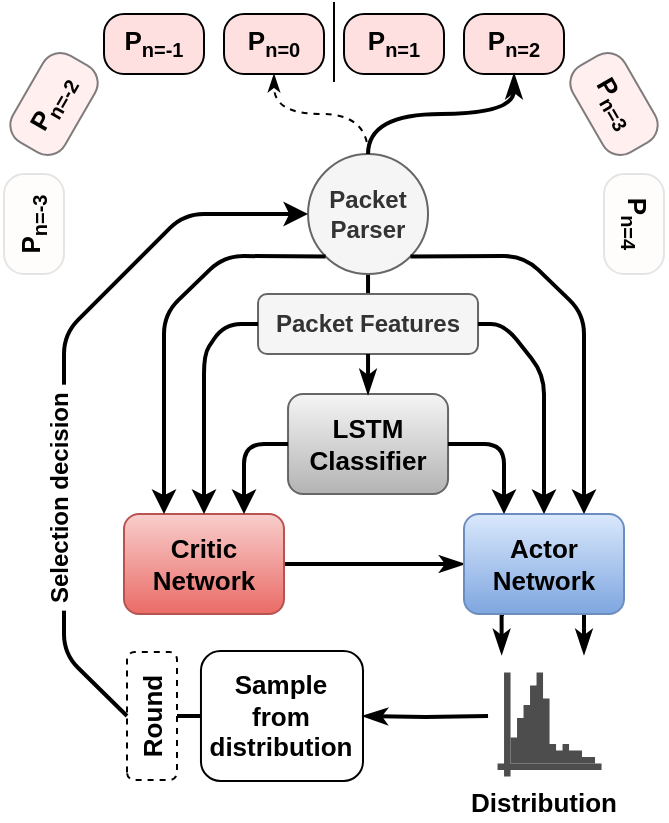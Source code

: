 <mxfile version="12.6.5" type="device"><diagram id="PpCQgsUnJBw1UmQMeTyv" name="Page-1"><mxGraphModel dx="591" dy="521" grid="1" gridSize="10" guides="1" tooltips="1" connect="1" arrows="1" fold="1" page="1" pageScale="1" pageWidth="850" pageHeight="1100" math="0" shadow="0"><root><mxCell id="0"/><mxCell id="1" parent="0"/><mxCell id="c4FkmR5IKA4SetrGUy---57" style="edgeStyle=orthogonalEdgeStyle;rounded=0;orthogonalLoop=1;jettySize=auto;html=1;exitX=1;exitY=0.5;exitDx=0;exitDy=0;entryX=0;entryY=0.5;entryDx=0;entryDy=0;startArrow=none;startFill=0;endArrow=classicThin;endFill=1;strokeWidth=2;" parent="1" source="c4FkmR5IKA4SetrGUy---8" target="c4FkmR5IKA4SetrGUy---9" edge="1"><mxGeometry relative="1" as="geometry"/></mxCell><mxCell id="c4FkmR5IKA4SetrGUy---8" value="&lt;div style=&quot;font-size: 13px&quot;&gt;&lt;b&gt;&lt;font style=&quot;font-size: 13px&quot;&gt;Critic&lt;/font&gt;&lt;/b&gt;&lt;/div&gt;&lt;div style=&quot;font-size: 13px&quot;&gt;&lt;b&gt;&lt;font style=&quot;font-size: 13px&quot;&gt;Network&lt;br&gt;&lt;/font&gt;&lt;/b&gt;&lt;/div&gt;" style="rounded=1;whiteSpace=wrap;html=1;gradientColor=#ea6b66;fillColor=#f8cecc;strokeColor=#b85450;" parent="1" vertex="1"><mxGeometry x="210" y="770" width="80" height="50" as="geometry"/></mxCell><mxCell id="c4FkmR5IKA4SetrGUy---43" style="edgeStyle=orthogonalEdgeStyle;rounded=0;orthogonalLoop=1;jettySize=auto;html=1;exitX=0.25;exitY=1;exitDx=0;exitDy=0;entryX=0.5;entryY=0;entryDx=0;entryDy=0;endArrow=classicThin;endFill=1;strokeWidth=2;" parent="1" source="c4FkmR5IKA4SetrGUy---9" edge="1"><mxGeometry relative="1" as="geometry"><mxPoint x="398.833" y="840" as="targetPoint"/></mxGeometry></mxCell><mxCell id="c4FkmR5IKA4SetrGUy---44" style="edgeStyle=orthogonalEdgeStyle;rounded=0;orthogonalLoop=1;jettySize=auto;html=1;exitX=0.75;exitY=1;exitDx=0;exitDy=0;endArrow=classicThin;endFill=1;strokeWidth=2;" parent="1" source="c4FkmR5IKA4SetrGUy---9" edge="1"><mxGeometry relative="1" as="geometry"><mxPoint x="440" y="840" as="targetPoint"/></mxGeometry></mxCell><mxCell id="c4FkmR5IKA4SetrGUy---9" value="&lt;div&gt;&lt;b&gt;&lt;font style=&quot;font-size: 13px&quot;&gt;Actor&lt;/font&gt;&lt;/b&gt;&lt;/div&gt;&lt;div&gt;&lt;b&gt;&lt;font style=&quot;font-size: 13px&quot;&gt;Network&lt;/font&gt;&lt;/b&gt;&lt;/div&gt;" style="rounded=1;whiteSpace=wrap;html=1;gradientColor=#7ea6e0;fillColor=#dae8fc;strokeColor=#6c8ebf;" parent="1" vertex="1"><mxGeometry x="380" y="770" width="80" height="50" as="geometry"/></mxCell><mxCell id="c4FkmR5IKA4SetrGUy---10" value="&lt;div style=&quot;font-size: 13px&quot;&gt;&lt;b&gt;&lt;font style=&quot;font-size: 13px&quot;&gt;LSTM&lt;/font&gt;&lt;/b&gt;&lt;/div&gt;&lt;div style=&quot;font-size: 13px&quot;&gt;&lt;b&gt;&lt;font style=&quot;font-size: 13px&quot;&gt;Classifier&lt;/font&gt;&lt;/b&gt;&lt;/div&gt;" style="rounded=1;whiteSpace=wrap;html=1;gradientColor=#b3b3b3;fillColor=#f5f5f5;strokeColor=#666666;" parent="1" vertex="1"><mxGeometry x="292.02" y="710" width="80" height="50" as="geometry"/></mxCell><mxCell id="c4FkmR5IKA4SetrGUy---15" value="&lt;b&gt;&lt;font style=&quot;font-size: 13px&quot;&gt;P&lt;/font&gt;&lt;sub&gt;n=-1&lt;/sub&gt;&lt;/b&gt;" style="html=1;outlineConnect=0;whiteSpace=wrap;fillColor=#FFE0E0;shape=mxgraph.archimate3.application;archiType=rounded;" parent="1" vertex="1"><mxGeometry x="200" y="520" width="50" height="30" as="geometry"/></mxCell><mxCell id="c4FkmR5IKA4SetrGUy---16" value="&lt;b&gt;&lt;font style=&quot;font-size: 13px&quot;&gt;P&lt;/font&gt;&lt;sub&gt;n=1&lt;/sub&gt;&lt;/b&gt;" style="html=1;outlineConnect=0;whiteSpace=wrap;fillColor=#FFE0E0;shape=mxgraph.archimate3.application;archiType=rounded;" parent="1" vertex="1"><mxGeometry x="320" y="520" width="50" height="30" as="geometry"/></mxCell><mxCell id="c4FkmR5IKA4SetrGUy---19" value="&lt;b&gt;&lt;font style=&quot;font-size: 13px&quot;&gt;P&lt;/font&gt;&lt;sub&gt;n=2&lt;/sub&gt;&lt;/b&gt;" style="html=1;outlineConnect=0;whiteSpace=wrap;fillColor=#FFE0E0;shape=mxgraph.archimate3.application;archiType=rounded;" parent="1" vertex="1"><mxGeometry x="380" y="520" width="50" height="30" as="geometry"/></mxCell><mxCell id="c4FkmR5IKA4SetrGUy---20" value="&lt;b&gt;&lt;font style=&quot;font-size: 13px&quot;&gt;P&lt;/font&gt;&lt;sub&gt;n&lt;/sub&gt;&lt;sub&gt;=0&lt;/sub&gt;&lt;/b&gt;" style="html=1;outlineConnect=0;whiteSpace=wrap;fillColor=#FFE0E0;shape=mxgraph.archimate3.application;archiType=rounded;" parent="1" vertex="1"><mxGeometry x="260" y="520" width="50" height="30" as="geometry"/></mxCell><mxCell id="c4FkmR5IKA4SetrGUy---22" value="&lt;b&gt;&lt;font style=&quot;font-size: 13px&quot;&gt;P&lt;/font&gt;&lt;sub&gt;n=-2&lt;/sub&gt;&lt;/b&gt;" style="html=1;outlineConnect=0;whiteSpace=wrap;fillColor=#FFE0E0;shape=mxgraph.archimate3.application;archiType=rounded;opacity=50;rotation=-60;" parent="1" vertex="1"><mxGeometry x="150" y="550" width="50" height="30" as="geometry"/></mxCell><mxCell id="c4FkmR5IKA4SetrGUy---23" value="&lt;b&gt;&lt;font style=&quot;font-size: 13px&quot;&gt;P&lt;/font&gt;&lt;sub&gt;n=-3&lt;/sub&gt;&lt;/b&gt;" style="html=1;outlineConnect=0;whiteSpace=wrap;fillColor=#FFE0E0;shape=mxgraph.archimate3.application;archiType=rounded;opacity=10;rotation=-90;" parent="1" vertex="1"><mxGeometry x="140" y="610" width="50" height="30" as="geometry"/></mxCell><mxCell id="c4FkmR5IKA4SetrGUy---24" value="&lt;b&gt;&lt;font style=&quot;font-size: 13px&quot;&gt;P&lt;/font&gt;&lt;sub&gt;n=3&lt;/sub&gt;&lt;/b&gt;" style="html=1;outlineConnect=0;whiteSpace=wrap;fillColor=#FFE0E0;shape=mxgraph.archimate3.application;archiType=rounded;opacity=50;rotation=60;" parent="1" vertex="1"><mxGeometry x="430" y="550" width="50" height="30" as="geometry"/></mxCell><mxCell id="c4FkmR5IKA4SetrGUy---25" value="&lt;b&gt;&lt;font style=&quot;font-size: 13px&quot;&gt;P&lt;/font&gt;&lt;sub&gt;n=4&lt;/sub&gt;&lt;/b&gt;" style="html=1;outlineConnect=0;whiteSpace=wrap;fillColor=#FFE0E0;shape=mxgraph.archimate3.application;archiType=rounded;opacity=10;rotation=90;" parent="1" vertex="1"><mxGeometry x="440" y="610" width="50" height="30" as="geometry"/></mxCell><mxCell id="c4FkmR5IKA4SetrGUy---58" style="edgeStyle=orthogonalEdgeStyle;rounded=0;orthogonalLoop=1;jettySize=auto;html=1;exitX=0.5;exitY=1;exitDx=0;exitDy=0;entryX=0.5;entryY=0;entryDx=0;entryDy=0;startArrow=none;startFill=0;endArrow=none;endFill=0;strokeWidth=2;" parent="1" source="c4FkmR5IKA4SetrGUy---29" target="c4FkmR5IKA4SetrGUy---35" edge="1"><mxGeometry relative="1" as="geometry"/></mxCell><mxCell id="c4FkmR5IKA4SetrGUy---29" value="&lt;div&gt;&lt;b&gt;Packet&lt;br&gt;&lt;/b&gt;&lt;/div&gt;&lt;div&gt;&lt;b&gt;Parser&lt;/b&gt;&lt;/div&gt;" style="ellipse;whiteSpace=wrap;html=1;aspect=fixed;fillColor=#f5f5f5;strokeColor=#666666;fontColor=#333333;" parent="1" vertex="1"><mxGeometry x="302.02" y="590" width="60" height="60" as="geometry"/></mxCell><mxCell id="c4FkmR5IKA4SetrGUy---35" value="&lt;b&gt;Packet Features&lt;/b&gt;" style="rounded=1;whiteSpace=wrap;html=1;fillColor=#f5f5f5;strokeColor=#666666;fontColor=#333333;" parent="1" vertex="1"><mxGeometry x="277.02" y="660" width="110" height="30" as="geometry"/></mxCell><mxCell id="c4FkmR5IKA4SetrGUy---88" style="edgeStyle=orthogonalEdgeStyle;rounded=0;orthogonalLoop=1;jettySize=auto;html=1;exitX=0.5;exitY=1;exitDx=0;exitDy=0;entryX=0;entryY=0.5;entryDx=0;entryDy=0;startArrow=none;startFill=0;endArrow=none;endFill=0;strokeWidth=2;" parent="1" source="c4FkmR5IKA4SetrGUy---51" target="c4FkmR5IKA4SetrGUy---77" edge="1"><mxGeometry relative="1" as="geometry"/></mxCell><mxCell id="c4FkmR5IKA4SetrGUy---51" value="&lt;font style=&quot;font-size: 13px&quot;&gt;&lt;b&gt;Round&lt;/b&gt;&lt;/font&gt;" style="rounded=1;whiteSpace=wrap;html=1;rotation=-90;dashed=1;" parent="1" vertex="1"><mxGeometry x="192" y="858.5" width="64" height="25" as="geometry"/></mxCell><mxCell id="c4FkmR5IKA4SetrGUy---65" value="" style="endArrow=none;html=1;" parent="1" edge="1"><mxGeometry width="50" height="50" relative="1" as="geometry"><mxPoint x="315" y="554" as="sourcePoint"/><mxPoint x="315" y="514" as="targetPoint"/></mxGeometry></mxCell><mxCell id="c4FkmR5IKA4SetrGUy---67" value="" style="endArrow=classic;html=1;entryX=0;entryY=0.5;entryDx=0;entryDy=0;strokeWidth=2;exitX=0.5;exitY=0;exitDx=0;exitDy=0;" parent="1" source="c4FkmR5IKA4SetrGUy---51" target="c4FkmR5IKA4SetrGUy---29" edge="1"><mxGeometry width="50" height="50" relative="1" as="geometry"><mxPoint x="190" y="908" as="sourcePoint"/><mxPoint x="200" y="890" as="targetPoint"/><Array as="points"><mxPoint x="180" y="840"/><mxPoint x="180" y="680"/><mxPoint x="240" y="620"/></Array></mxGeometry></mxCell><mxCell id="c4FkmR5IKA4SetrGUy---72" value="&lt;b&gt;&amp;nbsp;Selection decision&amp;nbsp; &lt;br&gt;&lt;/b&gt;" style="text;html=1;align=center;verticalAlign=middle;resizable=0;points=[];labelBackgroundColor=#ffffff;rotation=-90;" parent="c4FkmR5IKA4SetrGUy---67" vertex="1" connectable="0"><mxGeometry x="0.032" y="-1" relative="1" as="geometry"><mxPoint x="-3" y="59.14" as="offset"/></mxGeometry></mxCell><mxCell id="c4FkmR5IKA4SetrGUy---73" value="" style="endArrow=classic;html=1;exitX=0;exitY=0.5;exitDx=0;exitDy=0;entryX=0.75;entryY=0;entryDx=0;entryDy=0;strokeWidth=2;" parent="1" source="c4FkmR5IKA4SetrGUy---10" target="c4FkmR5IKA4SetrGUy---8" edge="1"><mxGeometry width="50" height="50" relative="1" as="geometry"><mxPoint x="120" y="1030" as="sourcePoint"/><mxPoint x="170" y="980" as="targetPoint"/><Array as="points"><mxPoint x="270" y="735"/></Array></mxGeometry></mxCell><mxCell id="c4FkmR5IKA4SetrGUy---74" value="" style="endArrow=classic;html=1;exitX=1;exitY=0.5;exitDx=0;exitDy=0;entryX=0.25;entryY=0;entryDx=0;entryDy=0;strokeWidth=2;" parent="1" source="c4FkmR5IKA4SetrGUy---10" target="c4FkmR5IKA4SetrGUy---9" edge="1"><mxGeometry width="50" height="50" relative="1" as="geometry"><mxPoint x="460" y="750" as="sourcePoint"/><mxPoint x="510" y="700" as="targetPoint"/><Array as="points"><mxPoint x="400" y="735"/></Array></mxGeometry></mxCell><mxCell id="c4FkmR5IKA4SetrGUy---77" value="&lt;div&gt;&lt;font size=&quot;1&quot;&gt;&lt;b style=&quot;font-size: 13px&quot;&gt;Sample&lt;/b&gt;&lt;/font&gt;&lt;/div&gt;&lt;div&gt;&lt;font size=&quot;1&quot;&gt;&lt;b style=&quot;font-size: 13px&quot;&gt; from distribution&lt;/b&gt;&lt;/font&gt;&lt;/div&gt;" style="rounded=1;whiteSpace=wrap;html=1;" parent="1" vertex="1"><mxGeometry x="248.48" y="838.5" width="81.02" height="65" as="geometry"/></mxCell><mxCell id="c4FkmR5IKA4SetrGUy---86" style="edgeStyle=orthogonalEdgeStyle;rounded=0;orthogonalLoop=1;jettySize=auto;html=1;exitX=0;exitY=0.5;exitDx=0;exitDy=0;entryX=1;entryY=0.5;entryDx=0;entryDy=0;startArrow=none;startFill=0;endArrow=classicThin;endFill=1;strokeWidth=2;" parent="1" target="c4FkmR5IKA4SetrGUy---77" edge="1"><mxGeometry relative="1" as="geometry"><mxPoint x="392.02" y="871.0" as="sourcePoint"/></mxGeometry></mxCell><mxCell id="c4FkmR5IKA4SetrGUy---82" value="&lt;b&gt;&lt;font style=&quot;font-size: 13px&quot;&gt;Distribution&lt;/font&gt;&lt;/b&gt;" style="text;html=1;strokeColor=none;fillColor=none;align=center;verticalAlign=middle;whiteSpace=wrap;rounded=0;opacity=60;" parent="1" vertex="1"><mxGeometry x="400" y="903.5" width="40" height="20" as="geometry"/></mxCell><mxCell id="c4FkmR5IKA4SetrGUy---89" value="" style="endArrow=classic;html=1;strokeWidth=2;exitX=0;exitY=1;exitDx=0;exitDy=0;entryX=0.25;entryY=0;entryDx=0;entryDy=0;" parent="1" source="c4FkmR5IKA4SetrGUy---29" target="c4FkmR5IKA4SetrGUy---8" edge="1"><mxGeometry width="50" height="50" relative="1" as="geometry"><mxPoint x="170" y="990" as="sourcePoint"/><mxPoint x="220" y="940" as="targetPoint"/><Array as="points"><mxPoint x="260" y="641"/><mxPoint x="230" y="670"/></Array></mxGeometry></mxCell><mxCell id="c4FkmR5IKA4SetrGUy---90" value="" style="endArrow=classic;html=1;strokeWidth=2;exitX=1;exitY=1;exitDx=0;exitDy=0;entryX=0.75;entryY=0;entryDx=0;entryDy=0;rounded=1;" parent="1" source="c4FkmR5IKA4SetrGUy---29" target="c4FkmR5IKA4SetrGUy---9" edge="1"><mxGeometry width="50" height="50" relative="1" as="geometry"><mxPoint x="510" y="750" as="sourcePoint"/><mxPoint x="560" y="700" as="targetPoint"/><Array as="points"><mxPoint x="410" y="641"/><mxPoint x="440" y="670"/></Array></mxGeometry></mxCell><mxCell id="cSLDwkQ3-3Xi_eBLpl9C-5" style="rounded=0;orthogonalLoop=1;jettySize=auto;html=1;entryX=0.5;entryY=1;entryDx=0;entryDy=0;startArrow=none;startFill=0;endArrow=classicThin;endFill=1;strokeWidth=2;exitX=0.5;exitY=0;exitDx=0;exitDy=0;entryPerimeter=0;edgeStyle=orthogonalEdgeStyle;curved=1;" parent="1" source="c4FkmR5IKA4SetrGUy---29" target="c4FkmR5IKA4SetrGUy---19" edge="1"><mxGeometry relative="1" as="geometry"><mxPoint x="340.5" y="580" as="sourcePoint"/><mxPoint x="430" y="580" as="targetPoint"/></mxGeometry></mxCell><mxCell id="cSLDwkQ3-3Xi_eBLpl9C-6" style="rounded=0;orthogonalLoop=1;jettySize=auto;html=1;entryX=0.5;entryY=1;entryDx=0;entryDy=0;startArrow=none;startFill=0;endArrow=classicThin;endFill=1;strokeWidth=1;exitX=0.5;exitY=0;exitDx=0;exitDy=0;entryPerimeter=0;edgeStyle=orthogonalEdgeStyle;curved=1;dashed=1;" parent="1" source="c4FkmR5IKA4SetrGUy---29" target="c4FkmR5IKA4SetrGUy---20" edge="1"><mxGeometry relative="1" as="geometry"><mxPoint x="342.02" y="600" as="sourcePoint"/><mxPoint x="415" y="560" as="targetPoint"/></mxGeometry></mxCell><mxCell id="cSLDwkQ3-3Xi_eBLpl9C-7" value="" style="endArrow=classic;html=1;exitX=0;exitY=0.5;exitDx=0;exitDy=0;entryX=0.5;entryY=0;entryDx=0;entryDy=0;strokeWidth=2;" parent="1" source="c4FkmR5IKA4SetrGUy---35" target="c4FkmR5IKA4SetrGUy---8" edge="1"><mxGeometry width="50" height="50" relative="1" as="geometry"><mxPoint x="273.48" y="720" as="sourcePoint"/><mxPoint x="248.48" y="765" as="targetPoint"/><Array as="points"><mxPoint x="260" y="675"/><mxPoint x="250" y="690"/></Array></mxGeometry></mxCell><mxCell id="cSLDwkQ3-3Xi_eBLpl9C-8" value="" style="endArrow=classic;html=1;exitX=1;exitY=0.5;exitDx=0;exitDy=0;entryX=0.5;entryY=0;entryDx=0;entryDy=0;strokeWidth=2;" parent="1" source="c4FkmR5IKA4SetrGUy---35" target="c4FkmR5IKA4SetrGUy---9" edge="1"><mxGeometry width="50" height="50" relative="1" as="geometry"><mxPoint x="450.02" y="670" as="sourcePoint"/><mxPoint x="423" y="765" as="targetPoint"/><Array as="points"><mxPoint x="400" y="675"/><mxPoint x="420" y="700"/></Array></mxGeometry></mxCell><mxCell id="cSLDwkQ3-3Xi_eBLpl9C-10" style="edgeStyle=orthogonalEdgeStyle;rounded=0;orthogonalLoop=1;jettySize=auto;html=1;exitX=0.5;exitY=1;exitDx=0;exitDy=0;startArrow=none;startFill=0;endArrow=classicThin;endFill=1;strokeWidth=2;entryX=0.5;entryY=0;entryDx=0;entryDy=0;" parent="1" source="c4FkmR5IKA4SetrGUy---35" target="c4FkmR5IKA4SetrGUy---10" edge="1"><mxGeometry relative="1" as="geometry"><mxPoint x="540" y="720" as="sourcePoint"/><mxPoint x="332" y="700" as="targetPoint"/></mxGeometry></mxCell><mxCell id="X9yNlHyNAkK-Zkch4u2Q-1" value="" style="shape=image;verticalLabelPosition=bottom;labelBackgroundColor=#ffffff;verticalAlign=top;aspect=fixed;imageAspect=0;image=data:image/svg+xml,PHN2ZyB4bWxucz0iaHR0cDovL3d3dy53My5vcmcvMjAwMC9zdmciIHZpZXdCb3g9IjAgMCAyMiAyMiI+PGcgdHJhbnNmb3JtPSJ0cmFuc2xhdGUoLTU1MS4yOS02MDcuNjUpIiBmaWxsPSIjNGQ0ZDRkIj48cGF0aCBkPSJtNTU1LjI5IDYxMC42NXYxNGgtMXYxaDF2MWgxdi0xaDE0di0xaC0xNHYtMTR6Ii8+PHBhdGggZD0ibTU2MC4yOSA2MTAuNjV2MmgtMXYzaC0xdjJoLTF2M2gtMXY0aDEgMSAxIDEgMSAxIDEgMSAxIDEgMSAxIDF2LTFoLTEtMXYtMWgtMS0xdi0xaC0xdjFoLTF2LTFoLTF2LTdoLTF2LTRoLTEiLz48L2c+PC9zdmc+;" parent="1" vertex="1"><mxGeometry x="387.02" y="839.5" width="71.5" height="71.5" as="geometry"/></mxCell></root></mxGraphModel></diagram></mxfile>